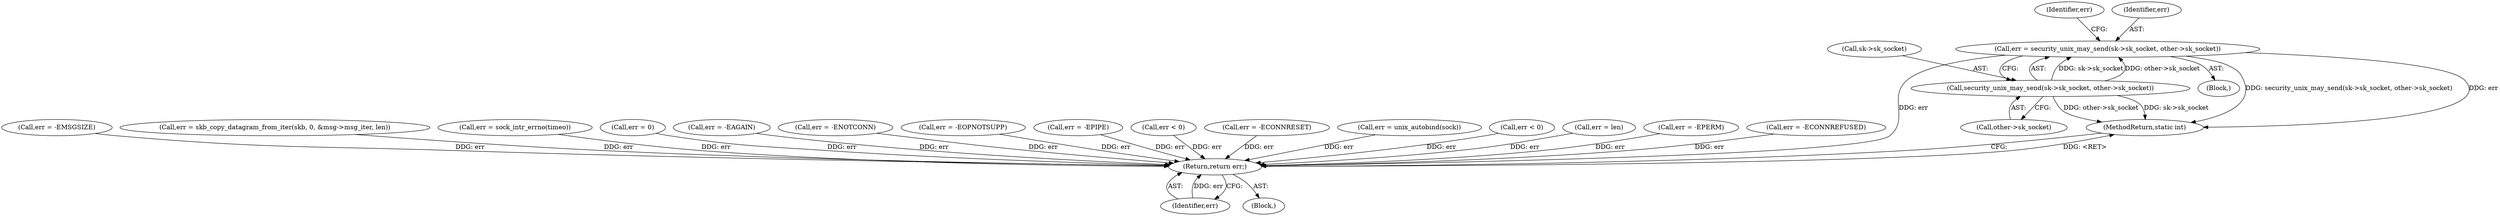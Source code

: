 digraph "0_linux_7d267278a9ece963d77eefec61630223fce08c6c_2@API" {
"1000456" [label="(Call,err = security_unix_may_send(sk->sk_socket, other->sk_socket))"];
"1000458" [label="(Call,security_unix_may_send(sk->sk_socket, other->sk_socket))"];
"1000554" [label="(Return,return err;)"];
"1000554" [label="(Return,return err;)"];
"1000227" [label="(Call,err = -EMSGSIZE)"];
"1000458" [label="(Call,security_unix_may_send(sk->sk_socket, other->sk_socket))"];
"1000316" [label="(Call,err = skb_copy_datagram_from_iter(skb, 0, &msg->msg_iter, len))"];
"1000491" [label="(Call,err = sock_intr_errno(timeo))"];
"1000466" [label="(Identifier,err)"];
"1000462" [label="(Call,other->sk_socket)"];
"1000401" [label="(Call,err = 0)"];
"1000555" [label="(Identifier,err)"];
"1000481" [label="(Call,err = -EAGAIN)"];
"1000195" [label="(Call,err = -ENOTCONN)"];
"1000157" [label="(Call,err = -EOPNOTSUPP)"];
"1000438" [label="(Call,err = -EPIPE)"];
"1000292" [label="(Call,err < 0)"];
"1000107" [label="(Block,)"];
"1000343" [label="(Call,err = -ECONNRESET)"];
"1000457" [label="(Identifier,err)"];
"1000221" [label="(Call,err = unix_autobind(sock))"];
"1000183" [label="(Call,err < 0)"];
"1000376" [label="(Call,err = len)"];
"1000455" [label="(Block,)"];
"1000459" [label="(Call,sk->sk_socket)"];
"1000556" [label="(MethodReturn,static int)"];
"1000382" [label="(Call,err = -EPERM)"];
"1000423" [label="(Call,err = -ECONNREFUSED)"];
"1000456" [label="(Call,err = security_unix_may_send(sk->sk_socket, other->sk_socket))"];
"1000456" -> "1000455"  [label="AST: "];
"1000456" -> "1000458"  [label="CFG: "];
"1000457" -> "1000456"  [label="AST: "];
"1000458" -> "1000456"  [label="AST: "];
"1000466" -> "1000456"  [label="CFG: "];
"1000456" -> "1000556"  [label="DDG: err"];
"1000456" -> "1000556"  [label="DDG: security_unix_may_send(sk->sk_socket, other->sk_socket)"];
"1000458" -> "1000456"  [label="DDG: sk->sk_socket"];
"1000458" -> "1000456"  [label="DDG: other->sk_socket"];
"1000456" -> "1000554"  [label="DDG: err"];
"1000458" -> "1000462"  [label="CFG: "];
"1000459" -> "1000458"  [label="AST: "];
"1000462" -> "1000458"  [label="AST: "];
"1000458" -> "1000556"  [label="DDG: sk->sk_socket"];
"1000458" -> "1000556"  [label="DDG: other->sk_socket"];
"1000554" -> "1000107"  [label="AST: "];
"1000554" -> "1000555"  [label="CFG: "];
"1000555" -> "1000554"  [label="AST: "];
"1000556" -> "1000554"  [label="CFG: "];
"1000554" -> "1000556"  [label="DDG: <RET>"];
"1000555" -> "1000554"  [label="DDG: err"];
"1000382" -> "1000554"  [label="DDG: err"];
"1000292" -> "1000554"  [label="DDG: err"];
"1000183" -> "1000554"  [label="DDG: err"];
"1000157" -> "1000554"  [label="DDG: err"];
"1000221" -> "1000554"  [label="DDG: err"];
"1000423" -> "1000554"  [label="DDG: err"];
"1000491" -> "1000554"  [label="DDG: err"];
"1000438" -> "1000554"  [label="DDG: err"];
"1000195" -> "1000554"  [label="DDG: err"];
"1000376" -> "1000554"  [label="DDG: err"];
"1000343" -> "1000554"  [label="DDG: err"];
"1000227" -> "1000554"  [label="DDG: err"];
"1000401" -> "1000554"  [label="DDG: err"];
"1000481" -> "1000554"  [label="DDG: err"];
"1000316" -> "1000554"  [label="DDG: err"];
}
